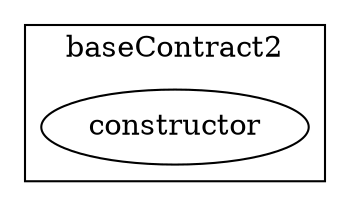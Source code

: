 strict digraph {
subgraph cluster_33_baseContract2 {
label = "baseContract2"
"33_constructor" [label="constructor"]
}subgraph cluster_solidity {
label = "[Solidity]"
}
}